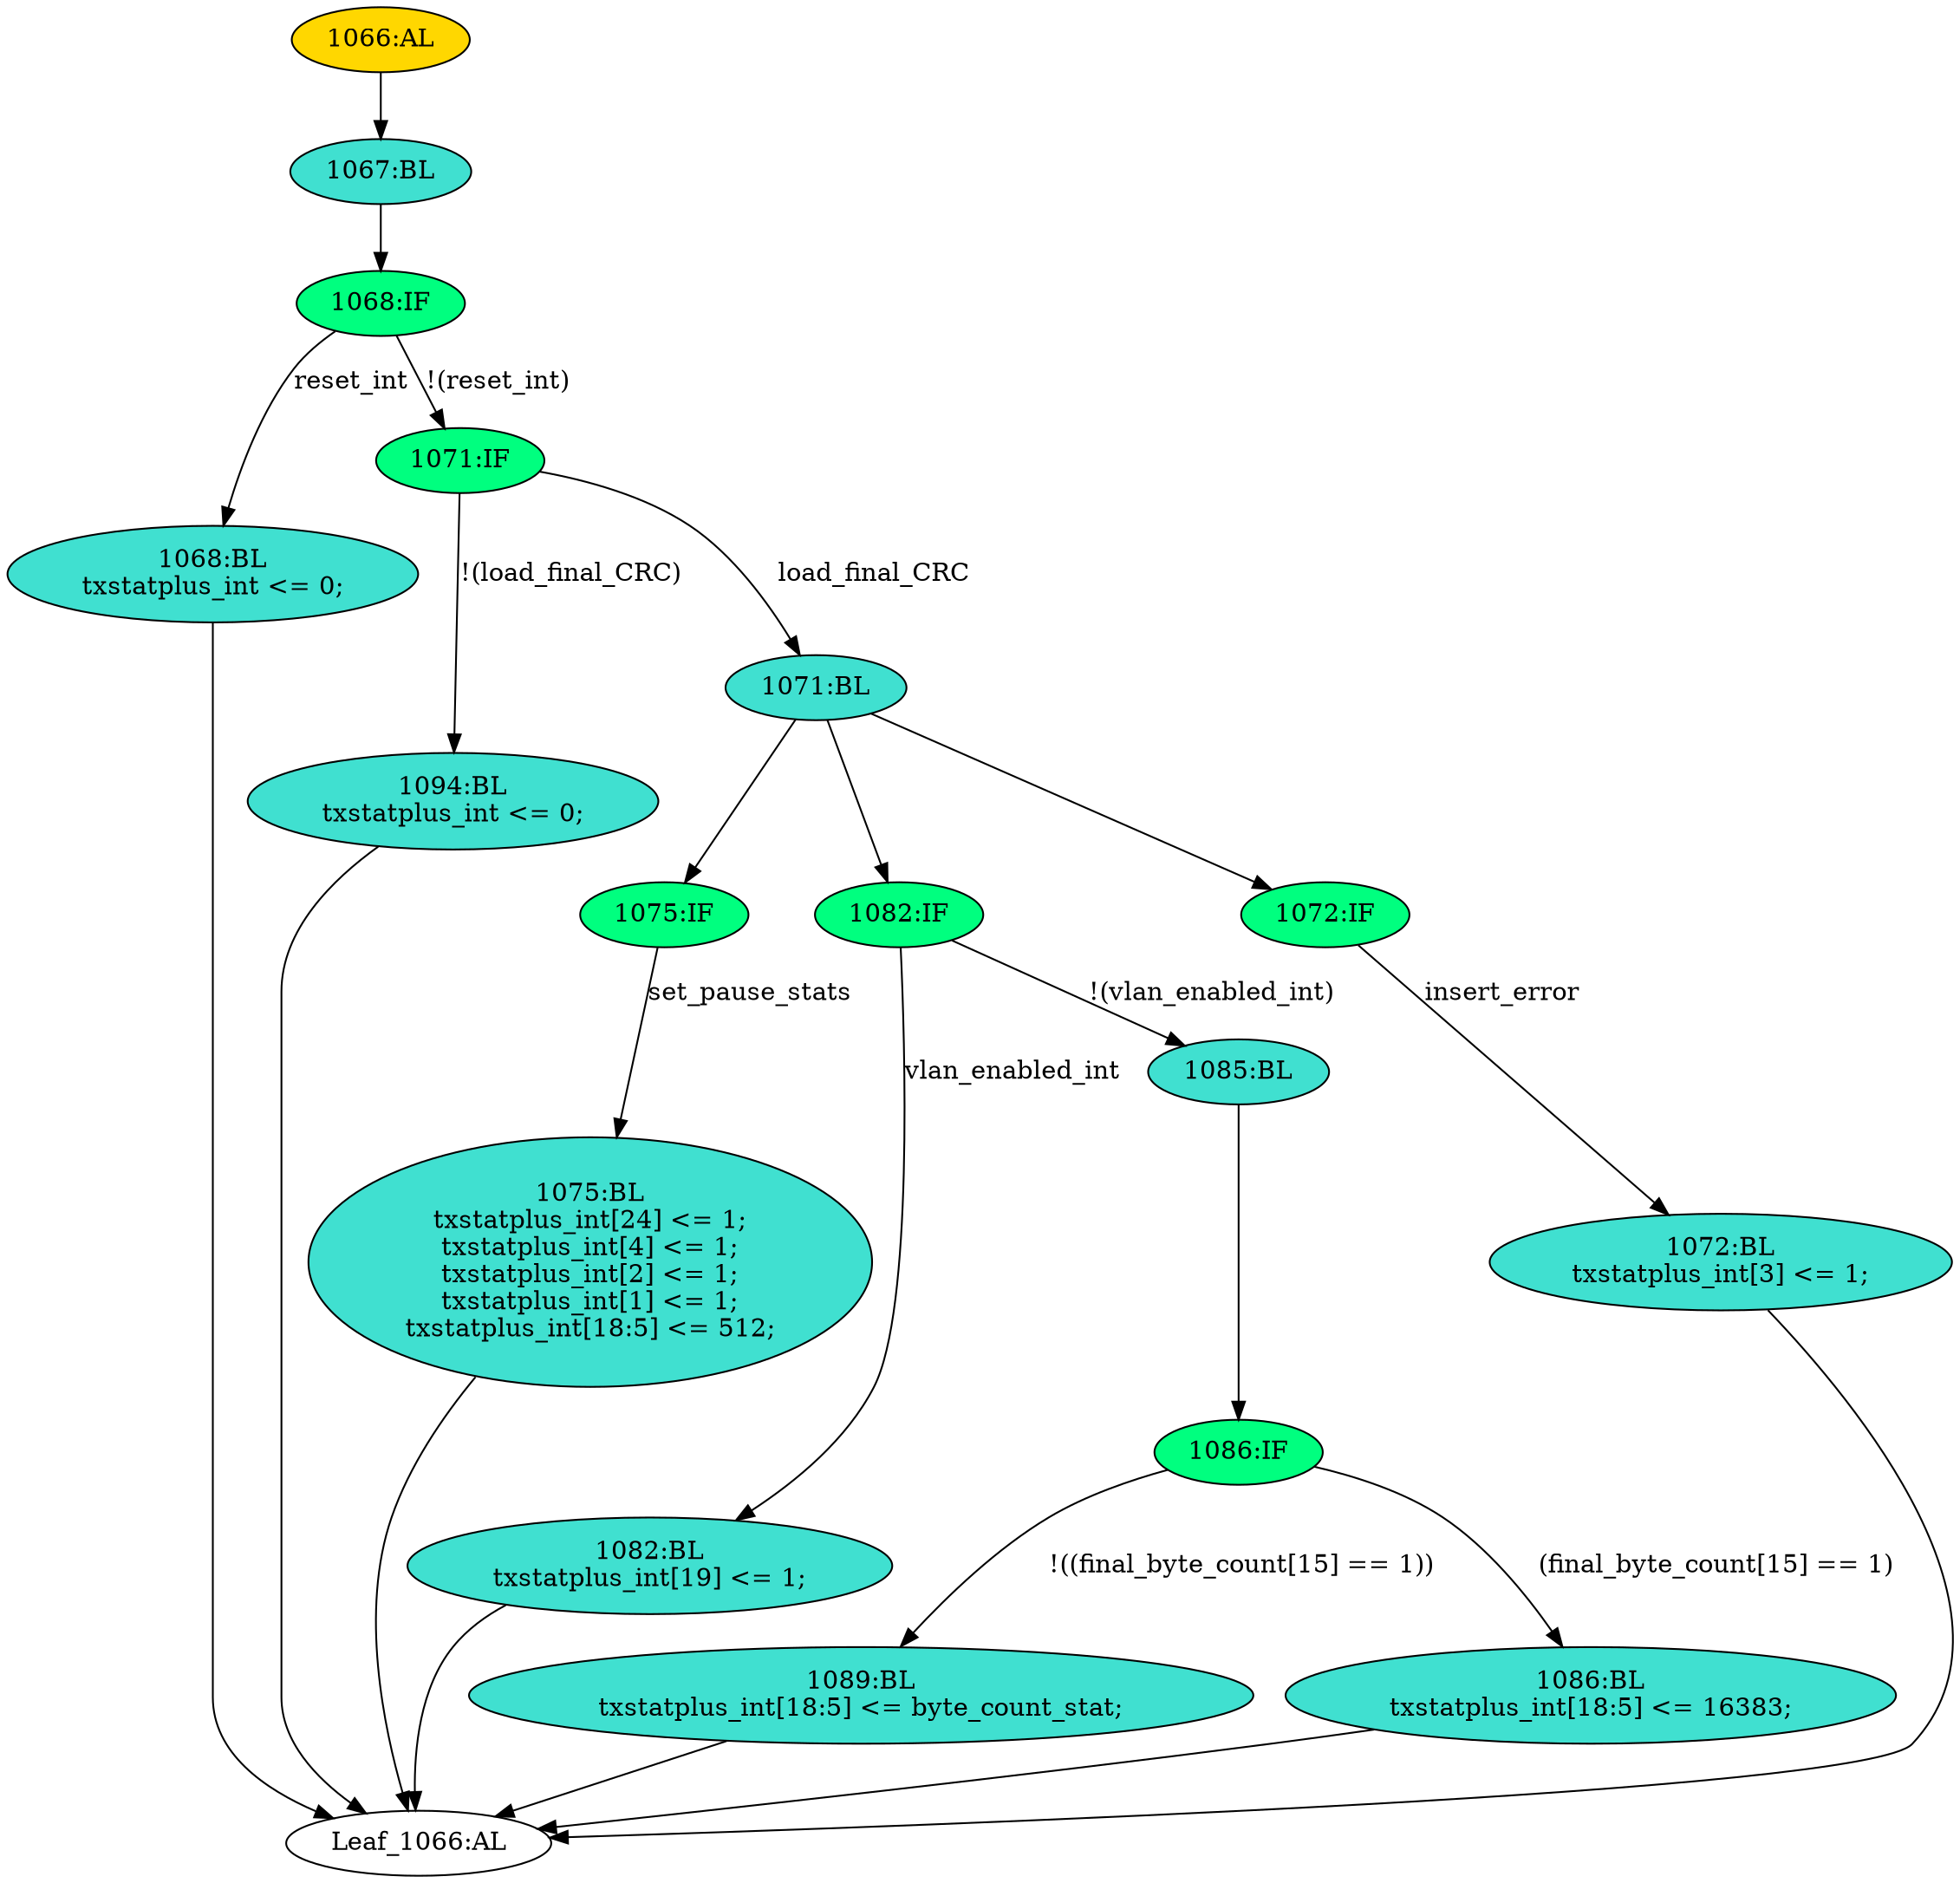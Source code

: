 strict digraph "" {
	node [label="\N"];
	"1067:BL"	 [ast="<pyverilog.vparser.ast.Block object at 0x7f2e132e9f10>",
		fillcolor=turquoise,
		label="1067:BL",
		statements="[]",
		style=filled,
		typ=Block];
	"1068:IF"	 [ast="<pyverilog.vparser.ast.IfStatement object at 0x7f2e132e9610>",
		fillcolor=springgreen,
		label="1068:IF",
		statements="[]",
		style=filled,
		typ=IfStatement];
	"1067:BL" -> "1068:IF"	 [cond="[]",
		lineno=None];
	"1068:BL"	 [ast="<pyverilog.vparser.ast.Block object at 0x7f2e12ffc790>",
		fillcolor=turquoise,
		label="1068:BL
txstatplus_int <= 0;",
		statements="[<pyverilog.vparser.ast.NonblockingSubstitution object at 0x7f2e12ffc7d0>]",
		style=filled,
		typ=Block];
	"1068:IF" -> "1068:BL"	 [cond="['reset_int']",
		label=reset_int,
		lineno=1068];
	"1071:IF"	 [ast="<pyverilog.vparser.ast.IfStatement object at 0x7f2e132e9910>",
		fillcolor=springgreen,
		label="1071:IF",
		statements="[]",
		style=filled,
		typ=IfStatement];
	"1068:IF" -> "1071:IF"	 [cond="['reset_int']",
		label="!(reset_int)",
		lineno=1068];
	"1075:IF"	 [ast="<pyverilog.vparser.ast.IfStatement object at 0x7f2e12ffb150>",
		fillcolor=springgreen,
		label="1075:IF",
		statements="[]",
		style=filled,
		typ=IfStatement];
	"1075:BL"	 [ast="<pyverilog.vparser.ast.Block object at 0x7f2e12ffb190>",
		fillcolor=turquoise,
		label="1075:BL
txstatplus_int[24] <= 1;
txstatplus_int[4] <= 1;
txstatplus_int[2] <= 1;
txstatplus_int[1] <= 1;
txstatplus_int[18:5] <= \
512;",
		statements="[<pyverilog.vparser.ast.NonblockingSubstitution object at 0x7f2e12ffb1d0>, <pyverilog.vparser.ast.NonblockingSubstitution object \
at 0x7f2e12ffb3d0>, <pyverilog.vparser.ast.NonblockingSubstitution object at 0x7f2e12ffb5d0>, <pyverilog.vparser.ast.NonblockingSubstitution \
object at 0x7f2e12ffb7d0>, <pyverilog.vparser.ast.NonblockingSubstitution object at 0x7f2e12ffb9d0>]",
		style=filled,
		typ=Block];
	"1075:IF" -> "1075:BL"	 [cond="['set_pause_stats']",
		label=set_pause_stats,
		lineno=1075];
	"Leaf_1066:AL"	 [def_var="['txstatplus_int']",
		label="Leaf_1066:AL"];
	"1068:BL" -> "Leaf_1066:AL"	 [cond="[]",
		lineno=None];
	"1082:IF"	 [ast="<pyverilog.vparser.ast.IfStatement object at 0x7f2e12ffbc90>",
		fillcolor=springgreen,
		label="1082:IF",
		statements="[]",
		style=filled,
		typ=IfStatement];
	"1082:BL"	 [ast="<pyverilog.vparser.ast.Block object at 0x7f2e12ffc450>",
		fillcolor=turquoise,
		label="1082:BL
txstatplus_int[19] <= 1;",
		statements="[<pyverilog.vparser.ast.NonblockingSubstitution object at 0x7f2e12ffc490>]",
		style=filled,
		typ=Block];
	"1082:IF" -> "1082:BL"	 [cond="['vlan_enabled_int']",
		label=vlan_enabled_int,
		lineno=1082];
	"1085:BL"	 [ast="<pyverilog.vparser.ast.Block object at 0x7f2e12ffbcd0>",
		fillcolor=turquoise,
		label="1085:BL",
		statements="[]",
		style=filled,
		typ=Block];
	"1082:IF" -> "1085:BL"	 [cond="['vlan_enabled_int']",
		label="!(vlan_enabled_int)",
		lineno=1082];
	"1094:BL"	 [ast="<pyverilog.vparser.ast.Block object at 0x7f2e132e97d0>",
		fillcolor=turquoise,
		label="1094:BL
txstatplus_int <= 0;",
		statements="[<pyverilog.vparser.ast.NonblockingSubstitution object at 0x7f2e132e9410>]",
		style=filled,
		typ=Block];
	"1071:IF" -> "1094:BL"	 [cond="['load_final_CRC']",
		label="!(load_final_CRC)",
		lineno=1071];
	"1071:BL"	 [ast="<pyverilog.vparser.ast.Block object at 0x7f2e132e9990>",
		fillcolor=turquoise,
		label="1071:BL",
		statements="[]",
		style=filled,
		typ=Block];
	"1071:IF" -> "1071:BL"	 [cond="['load_final_CRC']",
		label=load_final_CRC,
		lineno=1071];
	"1094:BL" -> "Leaf_1066:AL"	 [cond="[]",
		lineno=None];
	"1072:IF"	 [ast="<pyverilog.vparser.ast.IfStatement object at 0x7f2e132e9d50>",
		fillcolor=springgreen,
		label="1072:IF",
		statements="[]",
		style=filled,
		typ=IfStatement];
	"1072:BL"	 [ast="<pyverilog.vparser.ast.Block object at 0x7f2e132e94d0>",
		fillcolor=turquoise,
		label="1072:BL
txstatplus_int[3] <= 1;",
		statements="[<pyverilog.vparser.ast.NonblockingSubstitution object at 0x7f2e132e96d0>]",
		style=filled,
		typ=Block];
	"1072:IF" -> "1072:BL"	 [cond="['insert_error']",
		label=insert_error,
		lineno=1072];
	"1089:BL"	 [ast="<pyverilog.vparser.ast.Block object at 0x7f2e12ffbd50>",
		fillcolor=turquoise,
		label="1089:BL
txstatplus_int[18:5] <= byte_count_stat;",
		statements="[<pyverilog.vparser.ast.NonblockingSubstitution object at 0x7f2e12ffbd90>]",
		style=filled,
		typ=Block];
	"1089:BL" -> "Leaf_1066:AL"	 [cond="[]",
		lineno=None];
	"1082:BL" -> "Leaf_1066:AL"	 [cond="[]",
		lineno=None];
	"1071:BL" -> "1075:IF"	 [cond="[]",
		lineno=None];
	"1071:BL" -> "1082:IF"	 [cond="[]",
		lineno=None];
	"1071:BL" -> "1072:IF"	 [cond="[]",
		lineno=None];
	"1086:IF"	 [ast="<pyverilog.vparser.ast.IfStatement object at 0x7f2e12ffbd10>",
		fillcolor=springgreen,
		label="1086:IF",
		statements="[]",
		style=filled,
		typ=IfStatement];
	"1086:IF" -> "1089:BL"	 [cond="['final_byte_count']",
		label="!((final_byte_count[15] == 1))",
		lineno=1086];
	"1086:BL"	 [ast="<pyverilog.vparser.ast.Block object at 0x7f2e12ffc050>",
		fillcolor=turquoise,
		label="1086:BL
txstatplus_int[18:5] <= 16383;",
		statements="[<pyverilog.vparser.ast.NonblockingSubstitution object at 0x7f2e12ffc090>]",
		style=filled,
		typ=Block];
	"1086:IF" -> "1086:BL"	 [cond="['final_byte_count']",
		label="(final_byte_count[15] == 1)",
		lineno=1086];
	"1072:BL" -> "Leaf_1066:AL"	 [cond="[]",
		lineno=None];
	"1066:AL"	 [ast="<pyverilog.vparser.ast.Always object at 0x7f2e12ffc9d0>",
		clk_sens=True,
		fillcolor=gold,
		label="1066:AL",
		sens="['TX_CLK', 'reset_int']",
		statements="[]",
		style=filled,
		typ=Always,
		use_var="['byte_count_stat', 'vlan_enabled_int', 'load_final_CRC', 'reset_int', 'final_byte_count', 'set_pause_stats', 'insert_error']"];
	"1066:AL" -> "1067:BL"	 [cond="[]",
		lineno=None];
	"1086:BL" -> "Leaf_1066:AL"	 [cond="[]",
		lineno=None];
	"1075:BL" -> "Leaf_1066:AL"	 [cond="[]",
		lineno=None];
	"1085:BL" -> "1086:IF"	 [cond="[]",
		lineno=None];
}
